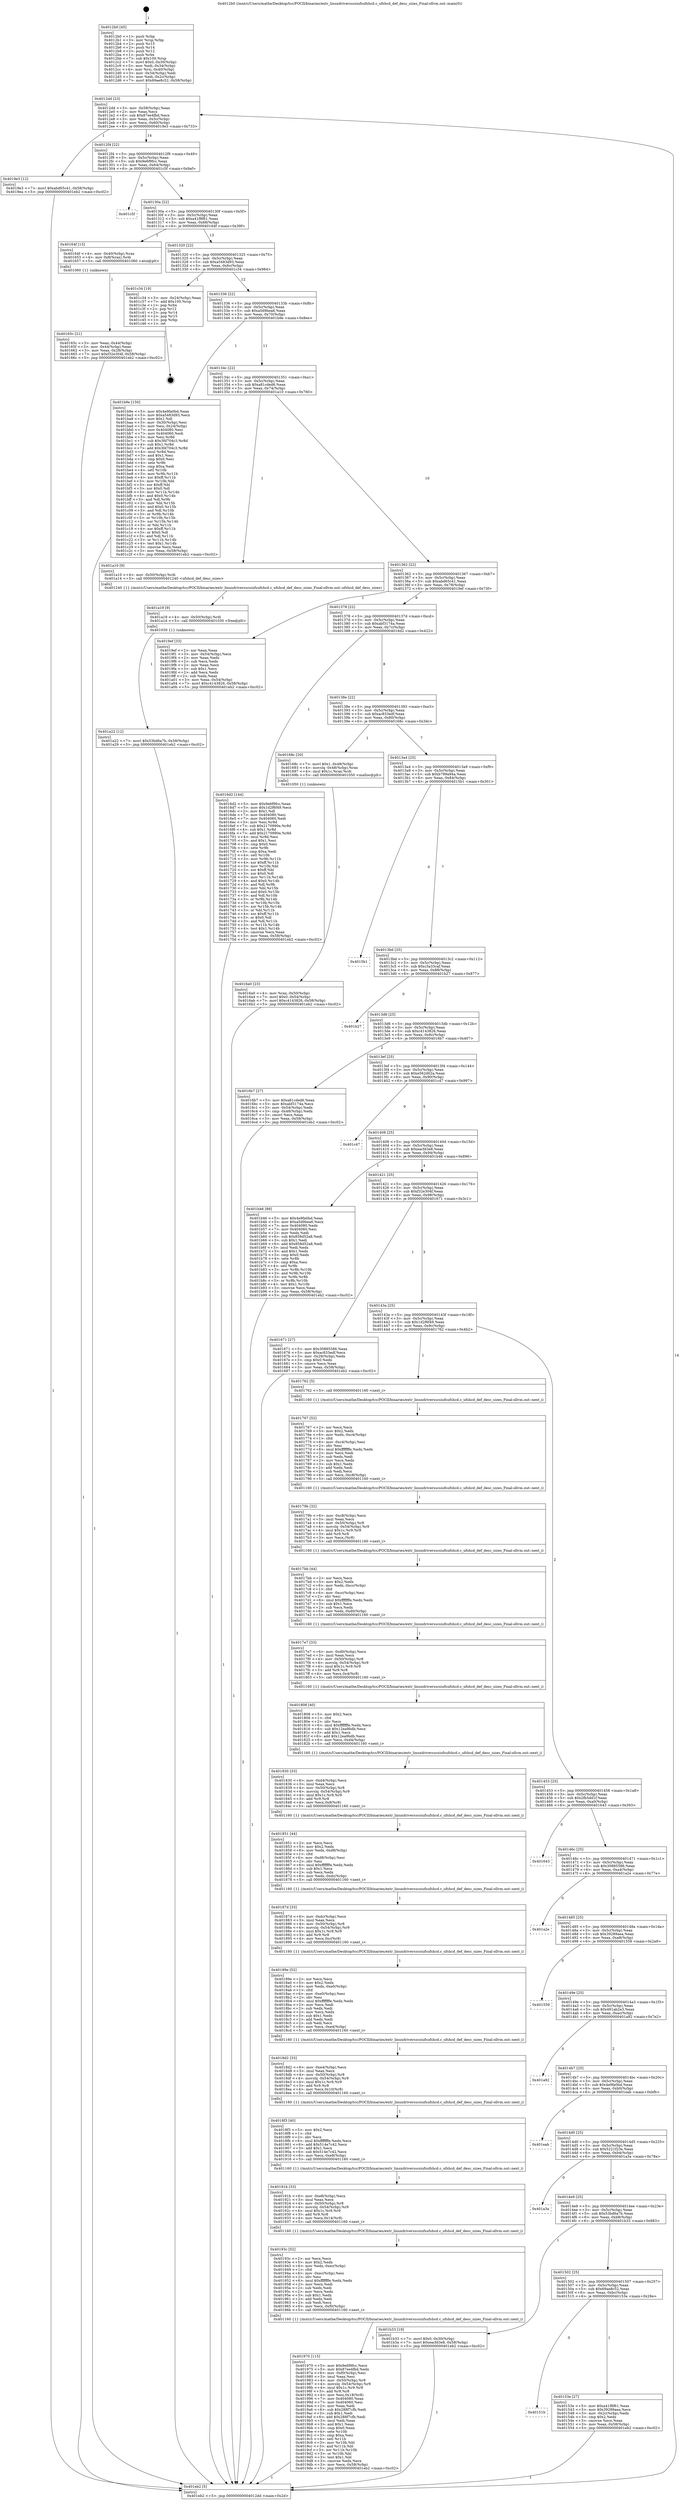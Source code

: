 digraph "0x4012b0" {
  label = "0x4012b0 (/mnt/c/Users/mathe/Desktop/tcc/POCII/binaries/extr_linuxdriversscsiufsufshcd.c_ufshcd_def_desc_sizes_Final-ollvm.out::main(0))"
  labelloc = "t"
  node[shape=record]

  Entry [label="",width=0.3,height=0.3,shape=circle,fillcolor=black,style=filled]
  "0x4012dd" [label="{
     0x4012dd [23]\l
     | [instrs]\l
     &nbsp;&nbsp;0x4012dd \<+3\>: mov -0x58(%rbp),%eax\l
     &nbsp;&nbsp;0x4012e0 \<+2\>: mov %eax,%ecx\l
     &nbsp;&nbsp;0x4012e2 \<+6\>: sub $0x87ee4fbd,%ecx\l
     &nbsp;&nbsp;0x4012e8 \<+3\>: mov %eax,-0x5c(%rbp)\l
     &nbsp;&nbsp;0x4012eb \<+3\>: mov %ecx,-0x60(%rbp)\l
     &nbsp;&nbsp;0x4012ee \<+6\>: je 00000000004019e3 \<main+0x733\>\l
  }"]
  "0x4019e3" [label="{
     0x4019e3 [12]\l
     | [instrs]\l
     &nbsp;&nbsp;0x4019e3 \<+7\>: movl $0xabd65c41,-0x58(%rbp)\l
     &nbsp;&nbsp;0x4019ea \<+5\>: jmp 0000000000401eb2 \<main+0xc02\>\l
  }"]
  "0x4012f4" [label="{
     0x4012f4 [22]\l
     | [instrs]\l
     &nbsp;&nbsp;0x4012f4 \<+5\>: jmp 00000000004012f9 \<main+0x49\>\l
     &nbsp;&nbsp;0x4012f9 \<+3\>: mov -0x5c(%rbp),%eax\l
     &nbsp;&nbsp;0x4012fc \<+5\>: sub $0x9e6f9fcc,%eax\l
     &nbsp;&nbsp;0x401301 \<+3\>: mov %eax,-0x64(%rbp)\l
     &nbsp;&nbsp;0x401304 \<+6\>: je 0000000000401c5f \<main+0x9af\>\l
  }"]
  Exit [label="",width=0.3,height=0.3,shape=circle,fillcolor=black,style=filled,peripheries=2]
  "0x401c5f" [label="{
     0x401c5f\l
  }", style=dashed]
  "0x40130a" [label="{
     0x40130a [22]\l
     | [instrs]\l
     &nbsp;&nbsp;0x40130a \<+5\>: jmp 000000000040130f \<main+0x5f\>\l
     &nbsp;&nbsp;0x40130f \<+3\>: mov -0x5c(%rbp),%eax\l
     &nbsp;&nbsp;0x401312 \<+5\>: sub $0xa41f8f61,%eax\l
     &nbsp;&nbsp;0x401317 \<+3\>: mov %eax,-0x68(%rbp)\l
     &nbsp;&nbsp;0x40131a \<+6\>: je 000000000040164f \<main+0x39f\>\l
  }"]
  "0x401a22" [label="{
     0x401a22 [12]\l
     | [instrs]\l
     &nbsp;&nbsp;0x401a22 \<+7\>: movl $0x53bd6a7b,-0x58(%rbp)\l
     &nbsp;&nbsp;0x401a29 \<+5\>: jmp 0000000000401eb2 \<main+0xc02\>\l
  }"]
  "0x40164f" [label="{
     0x40164f [13]\l
     | [instrs]\l
     &nbsp;&nbsp;0x40164f \<+4\>: mov -0x40(%rbp),%rax\l
     &nbsp;&nbsp;0x401653 \<+4\>: mov 0x8(%rax),%rdi\l
     &nbsp;&nbsp;0x401657 \<+5\>: call 0000000000401060 \<atoi@plt\>\l
     | [calls]\l
     &nbsp;&nbsp;0x401060 \{1\} (unknown)\l
  }"]
  "0x401320" [label="{
     0x401320 [22]\l
     | [instrs]\l
     &nbsp;&nbsp;0x401320 \<+5\>: jmp 0000000000401325 \<main+0x75\>\l
     &nbsp;&nbsp;0x401325 \<+3\>: mov -0x5c(%rbp),%eax\l
     &nbsp;&nbsp;0x401328 \<+5\>: sub $0xa5483d93,%eax\l
     &nbsp;&nbsp;0x40132d \<+3\>: mov %eax,-0x6c(%rbp)\l
     &nbsp;&nbsp;0x401330 \<+6\>: je 0000000000401c34 \<main+0x984\>\l
  }"]
  "0x401a19" [label="{
     0x401a19 [9]\l
     | [instrs]\l
     &nbsp;&nbsp;0x401a19 \<+4\>: mov -0x50(%rbp),%rdi\l
     &nbsp;&nbsp;0x401a1d \<+5\>: call 0000000000401030 \<free@plt\>\l
     | [calls]\l
     &nbsp;&nbsp;0x401030 \{1\} (unknown)\l
  }"]
  "0x401c34" [label="{
     0x401c34 [19]\l
     | [instrs]\l
     &nbsp;&nbsp;0x401c34 \<+3\>: mov -0x24(%rbp),%eax\l
     &nbsp;&nbsp;0x401c37 \<+7\>: add $0x100,%rsp\l
     &nbsp;&nbsp;0x401c3e \<+1\>: pop %rbx\l
     &nbsp;&nbsp;0x401c3f \<+2\>: pop %r12\l
     &nbsp;&nbsp;0x401c41 \<+2\>: pop %r14\l
     &nbsp;&nbsp;0x401c43 \<+2\>: pop %r15\l
     &nbsp;&nbsp;0x401c45 \<+1\>: pop %rbp\l
     &nbsp;&nbsp;0x401c46 \<+1\>: ret\l
  }"]
  "0x401336" [label="{
     0x401336 [22]\l
     | [instrs]\l
     &nbsp;&nbsp;0x401336 \<+5\>: jmp 000000000040133b \<main+0x8b\>\l
     &nbsp;&nbsp;0x40133b \<+3\>: mov -0x5c(%rbp),%eax\l
     &nbsp;&nbsp;0x40133e \<+5\>: sub $0xa5d9bea6,%eax\l
     &nbsp;&nbsp;0x401343 \<+3\>: mov %eax,-0x70(%rbp)\l
     &nbsp;&nbsp;0x401346 \<+6\>: je 0000000000401b9e \<main+0x8ee\>\l
  }"]
  "0x401970" [label="{
     0x401970 [115]\l
     | [instrs]\l
     &nbsp;&nbsp;0x401970 \<+5\>: mov $0x9e6f9fcc,%ecx\l
     &nbsp;&nbsp;0x401975 \<+5\>: mov $0x87ee4fbd,%edx\l
     &nbsp;&nbsp;0x40197a \<+6\>: mov -0xf0(%rbp),%esi\l
     &nbsp;&nbsp;0x401980 \<+3\>: imul %eax,%esi\l
     &nbsp;&nbsp;0x401983 \<+4\>: mov -0x50(%rbp),%r8\l
     &nbsp;&nbsp;0x401987 \<+4\>: movslq -0x54(%rbp),%r9\l
     &nbsp;&nbsp;0x40198b \<+4\>: imul $0x1c,%r9,%r9\l
     &nbsp;&nbsp;0x40198f \<+3\>: add %r9,%r8\l
     &nbsp;&nbsp;0x401992 \<+4\>: mov %esi,0x18(%r8)\l
     &nbsp;&nbsp;0x401996 \<+7\>: mov 0x404080,%eax\l
     &nbsp;&nbsp;0x40199d \<+7\>: mov 0x404060,%esi\l
     &nbsp;&nbsp;0x4019a4 \<+2\>: mov %eax,%edi\l
     &nbsp;&nbsp;0x4019a6 \<+6\>: sub $0x288f7cfb,%edi\l
     &nbsp;&nbsp;0x4019ac \<+3\>: sub $0x1,%edi\l
     &nbsp;&nbsp;0x4019af \<+6\>: add $0x288f7cfb,%edi\l
     &nbsp;&nbsp;0x4019b5 \<+3\>: imul %edi,%eax\l
     &nbsp;&nbsp;0x4019b8 \<+3\>: and $0x1,%eax\l
     &nbsp;&nbsp;0x4019bb \<+3\>: cmp $0x0,%eax\l
     &nbsp;&nbsp;0x4019be \<+4\>: sete %r10b\l
     &nbsp;&nbsp;0x4019c2 \<+3\>: cmp $0xa,%esi\l
     &nbsp;&nbsp;0x4019c5 \<+4\>: setl %r11b\l
     &nbsp;&nbsp;0x4019c9 \<+3\>: mov %r10b,%bl\l
     &nbsp;&nbsp;0x4019cc \<+3\>: and %r11b,%bl\l
     &nbsp;&nbsp;0x4019cf \<+3\>: xor %r11b,%r10b\l
     &nbsp;&nbsp;0x4019d2 \<+3\>: or %r10b,%bl\l
     &nbsp;&nbsp;0x4019d5 \<+3\>: test $0x1,%bl\l
     &nbsp;&nbsp;0x4019d8 \<+3\>: cmovne %edx,%ecx\l
     &nbsp;&nbsp;0x4019db \<+3\>: mov %ecx,-0x58(%rbp)\l
     &nbsp;&nbsp;0x4019de \<+5\>: jmp 0000000000401eb2 \<main+0xc02\>\l
  }"]
  "0x401b9e" [label="{
     0x401b9e [150]\l
     | [instrs]\l
     &nbsp;&nbsp;0x401b9e \<+5\>: mov $0x4e9fa0bd,%eax\l
     &nbsp;&nbsp;0x401ba3 \<+5\>: mov $0xa5483d93,%ecx\l
     &nbsp;&nbsp;0x401ba8 \<+2\>: mov $0x1,%dl\l
     &nbsp;&nbsp;0x401baa \<+3\>: mov -0x30(%rbp),%esi\l
     &nbsp;&nbsp;0x401bad \<+3\>: mov %esi,-0x24(%rbp)\l
     &nbsp;&nbsp;0x401bb0 \<+7\>: mov 0x404080,%esi\l
     &nbsp;&nbsp;0x401bb7 \<+7\>: mov 0x404060,%edi\l
     &nbsp;&nbsp;0x401bbe \<+3\>: mov %esi,%r8d\l
     &nbsp;&nbsp;0x401bc1 \<+7\>: sub $0x3fd704c3,%r8d\l
     &nbsp;&nbsp;0x401bc8 \<+4\>: sub $0x1,%r8d\l
     &nbsp;&nbsp;0x401bcc \<+7\>: add $0x3fd704c3,%r8d\l
     &nbsp;&nbsp;0x401bd3 \<+4\>: imul %r8d,%esi\l
     &nbsp;&nbsp;0x401bd7 \<+3\>: and $0x1,%esi\l
     &nbsp;&nbsp;0x401bda \<+3\>: cmp $0x0,%esi\l
     &nbsp;&nbsp;0x401bdd \<+4\>: sete %r9b\l
     &nbsp;&nbsp;0x401be1 \<+3\>: cmp $0xa,%edi\l
     &nbsp;&nbsp;0x401be4 \<+4\>: setl %r10b\l
     &nbsp;&nbsp;0x401be8 \<+3\>: mov %r9b,%r11b\l
     &nbsp;&nbsp;0x401beb \<+4\>: xor $0xff,%r11b\l
     &nbsp;&nbsp;0x401bef \<+3\>: mov %r10b,%bl\l
     &nbsp;&nbsp;0x401bf2 \<+3\>: xor $0xff,%bl\l
     &nbsp;&nbsp;0x401bf5 \<+3\>: xor $0x0,%dl\l
     &nbsp;&nbsp;0x401bf8 \<+3\>: mov %r11b,%r14b\l
     &nbsp;&nbsp;0x401bfb \<+4\>: and $0x0,%r14b\l
     &nbsp;&nbsp;0x401bff \<+3\>: and %dl,%r9b\l
     &nbsp;&nbsp;0x401c02 \<+3\>: mov %bl,%r15b\l
     &nbsp;&nbsp;0x401c05 \<+4\>: and $0x0,%r15b\l
     &nbsp;&nbsp;0x401c09 \<+3\>: and %dl,%r10b\l
     &nbsp;&nbsp;0x401c0c \<+3\>: or %r9b,%r14b\l
     &nbsp;&nbsp;0x401c0f \<+3\>: or %r10b,%r15b\l
     &nbsp;&nbsp;0x401c12 \<+3\>: xor %r15b,%r14b\l
     &nbsp;&nbsp;0x401c15 \<+3\>: or %bl,%r11b\l
     &nbsp;&nbsp;0x401c18 \<+4\>: xor $0xff,%r11b\l
     &nbsp;&nbsp;0x401c1c \<+3\>: or $0x0,%dl\l
     &nbsp;&nbsp;0x401c1f \<+3\>: and %dl,%r11b\l
     &nbsp;&nbsp;0x401c22 \<+3\>: or %r11b,%r14b\l
     &nbsp;&nbsp;0x401c25 \<+4\>: test $0x1,%r14b\l
     &nbsp;&nbsp;0x401c29 \<+3\>: cmovne %ecx,%eax\l
     &nbsp;&nbsp;0x401c2c \<+3\>: mov %eax,-0x58(%rbp)\l
     &nbsp;&nbsp;0x401c2f \<+5\>: jmp 0000000000401eb2 \<main+0xc02\>\l
  }"]
  "0x40134c" [label="{
     0x40134c [22]\l
     | [instrs]\l
     &nbsp;&nbsp;0x40134c \<+5\>: jmp 0000000000401351 \<main+0xa1\>\l
     &nbsp;&nbsp;0x401351 \<+3\>: mov -0x5c(%rbp),%eax\l
     &nbsp;&nbsp;0x401354 \<+5\>: sub $0xa81cded6,%eax\l
     &nbsp;&nbsp;0x401359 \<+3\>: mov %eax,-0x74(%rbp)\l
     &nbsp;&nbsp;0x40135c \<+6\>: je 0000000000401a10 \<main+0x760\>\l
  }"]
  "0x40193c" [label="{
     0x40193c [52]\l
     | [instrs]\l
     &nbsp;&nbsp;0x40193c \<+2\>: xor %ecx,%ecx\l
     &nbsp;&nbsp;0x40193e \<+5\>: mov $0x2,%edx\l
     &nbsp;&nbsp;0x401943 \<+6\>: mov %edx,-0xec(%rbp)\l
     &nbsp;&nbsp;0x401949 \<+1\>: cltd\l
     &nbsp;&nbsp;0x40194a \<+6\>: mov -0xec(%rbp),%esi\l
     &nbsp;&nbsp;0x401950 \<+2\>: idiv %esi\l
     &nbsp;&nbsp;0x401952 \<+6\>: imul $0xfffffffe,%edx,%edx\l
     &nbsp;&nbsp;0x401958 \<+2\>: mov %ecx,%edi\l
     &nbsp;&nbsp;0x40195a \<+2\>: sub %edx,%edi\l
     &nbsp;&nbsp;0x40195c \<+2\>: mov %ecx,%edx\l
     &nbsp;&nbsp;0x40195e \<+3\>: sub $0x1,%edx\l
     &nbsp;&nbsp;0x401961 \<+2\>: add %edx,%edi\l
     &nbsp;&nbsp;0x401963 \<+2\>: sub %edi,%ecx\l
     &nbsp;&nbsp;0x401965 \<+6\>: mov %ecx,-0xf0(%rbp)\l
     &nbsp;&nbsp;0x40196b \<+5\>: call 0000000000401160 \<next_i\>\l
     | [calls]\l
     &nbsp;&nbsp;0x401160 \{1\} (/mnt/c/Users/mathe/Desktop/tcc/POCII/binaries/extr_linuxdriversscsiufsufshcd.c_ufshcd_def_desc_sizes_Final-ollvm.out::next_i)\l
  }"]
  "0x401a10" [label="{
     0x401a10 [9]\l
     | [instrs]\l
     &nbsp;&nbsp;0x401a10 \<+4\>: mov -0x50(%rbp),%rdi\l
     &nbsp;&nbsp;0x401a14 \<+5\>: call 0000000000401240 \<ufshcd_def_desc_sizes\>\l
     | [calls]\l
     &nbsp;&nbsp;0x401240 \{1\} (/mnt/c/Users/mathe/Desktop/tcc/POCII/binaries/extr_linuxdriversscsiufsufshcd.c_ufshcd_def_desc_sizes_Final-ollvm.out::ufshcd_def_desc_sizes)\l
  }"]
  "0x401362" [label="{
     0x401362 [22]\l
     | [instrs]\l
     &nbsp;&nbsp;0x401362 \<+5\>: jmp 0000000000401367 \<main+0xb7\>\l
     &nbsp;&nbsp;0x401367 \<+3\>: mov -0x5c(%rbp),%eax\l
     &nbsp;&nbsp;0x40136a \<+5\>: sub $0xabd65c41,%eax\l
     &nbsp;&nbsp;0x40136f \<+3\>: mov %eax,-0x78(%rbp)\l
     &nbsp;&nbsp;0x401372 \<+6\>: je 00000000004019ef \<main+0x73f\>\l
  }"]
  "0x40191b" [label="{
     0x40191b [33]\l
     | [instrs]\l
     &nbsp;&nbsp;0x40191b \<+6\>: mov -0xe8(%rbp),%ecx\l
     &nbsp;&nbsp;0x401921 \<+3\>: imul %eax,%ecx\l
     &nbsp;&nbsp;0x401924 \<+4\>: mov -0x50(%rbp),%r8\l
     &nbsp;&nbsp;0x401928 \<+4\>: movslq -0x54(%rbp),%r9\l
     &nbsp;&nbsp;0x40192c \<+4\>: imul $0x1c,%r9,%r9\l
     &nbsp;&nbsp;0x401930 \<+3\>: add %r9,%r8\l
     &nbsp;&nbsp;0x401933 \<+4\>: mov %ecx,0x14(%r8)\l
     &nbsp;&nbsp;0x401937 \<+5\>: call 0000000000401160 \<next_i\>\l
     | [calls]\l
     &nbsp;&nbsp;0x401160 \{1\} (/mnt/c/Users/mathe/Desktop/tcc/POCII/binaries/extr_linuxdriversscsiufsufshcd.c_ufshcd_def_desc_sizes_Final-ollvm.out::next_i)\l
  }"]
  "0x4019ef" [label="{
     0x4019ef [33]\l
     | [instrs]\l
     &nbsp;&nbsp;0x4019ef \<+2\>: xor %eax,%eax\l
     &nbsp;&nbsp;0x4019f1 \<+3\>: mov -0x54(%rbp),%ecx\l
     &nbsp;&nbsp;0x4019f4 \<+2\>: mov %eax,%edx\l
     &nbsp;&nbsp;0x4019f6 \<+2\>: sub %ecx,%edx\l
     &nbsp;&nbsp;0x4019f8 \<+2\>: mov %eax,%ecx\l
     &nbsp;&nbsp;0x4019fa \<+3\>: sub $0x1,%ecx\l
     &nbsp;&nbsp;0x4019fd \<+2\>: add %ecx,%edx\l
     &nbsp;&nbsp;0x4019ff \<+2\>: sub %edx,%eax\l
     &nbsp;&nbsp;0x401a01 \<+3\>: mov %eax,-0x54(%rbp)\l
     &nbsp;&nbsp;0x401a04 \<+7\>: movl $0xc4143826,-0x58(%rbp)\l
     &nbsp;&nbsp;0x401a0b \<+5\>: jmp 0000000000401eb2 \<main+0xc02\>\l
  }"]
  "0x401378" [label="{
     0x401378 [22]\l
     | [instrs]\l
     &nbsp;&nbsp;0x401378 \<+5\>: jmp 000000000040137d \<main+0xcd\>\l
     &nbsp;&nbsp;0x40137d \<+3\>: mov -0x5c(%rbp),%eax\l
     &nbsp;&nbsp;0x401380 \<+5\>: sub $0xabf3174a,%eax\l
     &nbsp;&nbsp;0x401385 \<+3\>: mov %eax,-0x7c(%rbp)\l
     &nbsp;&nbsp;0x401388 \<+6\>: je 00000000004016d2 \<main+0x422\>\l
  }"]
  "0x4018f3" [label="{
     0x4018f3 [40]\l
     | [instrs]\l
     &nbsp;&nbsp;0x4018f3 \<+5\>: mov $0x2,%ecx\l
     &nbsp;&nbsp;0x4018f8 \<+1\>: cltd\l
     &nbsp;&nbsp;0x4018f9 \<+2\>: idiv %ecx\l
     &nbsp;&nbsp;0x4018fb \<+6\>: imul $0xfffffffe,%edx,%ecx\l
     &nbsp;&nbsp;0x401901 \<+6\>: add $0x514e7c42,%ecx\l
     &nbsp;&nbsp;0x401907 \<+3\>: add $0x1,%ecx\l
     &nbsp;&nbsp;0x40190a \<+6\>: sub $0x514e7c42,%ecx\l
     &nbsp;&nbsp;0x401910 \<+6\>: mov %ecx,-0xe8(%rbp)\l
     &nbsp;&nbsp;0x401916 \<+5\>: call 0000000000401160 \<next_i\>\l
     | [calls]\l
     &nbsp;&nbsp;0x401160 \{1\} (/mnt/c/Users/mathe/Desktop/tcc/POCII/binaries/extr_linuxdriversscsiufsufshcd.c_ufshcd_def_desc_sizes_Final-ollvm.out::next_i)\l
  }"]
  "0x4016d2" [label="{
     0x4016d2 [144]\l
     | [instrs]\l
     &nbsp;&nbsp;0x4016d2 \<+5\>: mov $0x9e6f9fcc,%eax\l
     &nbsp;&nbsp;0x4016d7 \<+5\>: mov $0x1d2f6f49,%ecx\l
     &nbsp;&nbsp;0x4016dc \<+2\>: mov $0x1,%dl\l
     &nbsp;&nbsp;0x4016de \<+7\>: mov 0x404080,%esi\l
     &nbsp;&nbsp;0x4016e5 \<+7\>: mov 0x404060,%edi\l
     &nbsp;&nbsp;0x4016ec \<+3\>: mov %esi,%r8d\l
     &nbsp;&nbsp;0x4016ef \<+7\>: sub $0x2170990e,%r8d\l
     &nbsp;&nbsp;0x4016f6 \<+4\>: sub $0x1,%r8d\l
     &nbsp;&nbsp;0x4016fa \<+7\>: add $0x2170990e,%r8d\l
     &nbsp;&nbsp;0x401701 \<+4\>: imul %r8d,%esi\l
     &nbsp;&nbsp;0x401705 \<+3\>: and $0x1,%esi\l
     &nbsp;&nbsp;0x401708 \<+3\>: cmp $0x0,%esi\l
     &nbsp;&nbsp;0x40170b \<+4\>: sete %r9b\l
     &nbsp;&nbsp;0x40170f \<+3\>: cmp $0xa,%edi\l
     &nbsp;&nbsp;0x401712 \<+4\>: setl %r10b\l
     &nbsp;&nbsp;0x401716 \<+3\>: mov %r9b,%r11b\l
     &nbsp;&nbsp;0x401719 \<+4\>: xor $0xff,%r11b\l
     &nbsp;&nbsp;0x40171d \<+3\>: mov %r10b,%bl\l
     &nbsp;&nbsp;0x401720 \<+3\>: xor $0xff,%bl\l
     &nbsp;&nbsp;0x401723 \<+3\>: xor $0x0,%dl\l
     &nbsp;&nbsp;0x401726 \<+3\>: mov %r11b,%r14b\l
     &nbsp;&nbsp;0x401729 \<+4\>: and $0x0,%r14b\l
     &nbsp;&nbsp;0x40172d \<+3\>: and %dl,%r9b\l
     &nbsp;&nbsp;0x401730 \<+3\>: mov %bl,%r15b\l
     &nbsp;&nbsp;0x401733 \<+4\>: and $0x0,%r15b\l
     &nbsp;&nbsp;0x401737 \<+3\>: and %dl,%r10b\l
     &nbsp;&nbsp;0x40173a \<+3\>: or %r9b,%r14b\l
     &nbsp;&nbsp;0x40173d \<+3\>: or %r10b,%r15b\l
     &nbsp;&nbsp;0x401740 \<+3\>: xor %r15b,%r14b\l
     &nbsp;&nbsp;0x401743 \<+3\>: or %bl,%r11b\l
     &nbsp;&nbsp;0x401746 \<+4\>: xor $0xff,%r11b\l
     &nbsp;&nbsp;0x40174a \<+3\>: or $0x0,%dl\l
     &nbsp;&nbsp;0x40174d \<+3\>: and %dl,%r11b\l
     &nbsp;&nbsp;0x401750 \<+3\>: or %r11b,%r14b\l
     &nbsp;&nbsp;0x401753 \<+4\>: test $0x1,%r14b\l
     &nbsp;&nbsp;0x401757 \<+3\>: cmovne %ecx,%eax\l
     &nbsp;&nbsp;0x40175a \<+3\>: mov %eax,-0x58(%rbp)\l
     &nbsp;&nbsp;0x40175d \<+5\>: jmp 0000000000401eb2 \<main+0xc02\>\l
  }"]
  "0x40138e" [label="{
     0x40138e [22]\l
     | [instrs]\l
     &nbsp;&nbsp;0x40138e \<+5\>: jmp 0000000000401393 \<main+0xe3\>\l
     &nbsp;&nbsp;0x401393 \<+3\>: mov -0x5c(%rbp),%eax\l
     &nbsp;&nbsp;0x401396 \<+5\>: sub $0xac833edf,%eax\l
     &nbsp;&nbsp;0x40139b \<+3\>: mov %eax,-0x80(%rbp)\l
     &nbsp;&nbsp;0x40139e \<+6\>: je 000000000040168c \<main+0x3dc\>\l
  }"]
  "0x4018d2" [label="{
     0x4018d2 [33]\l
     | [instrs]\l
     &nbsp;&nbsp;0x4018d2 \<+6\>: mov -0xe4(%rbp),%ecx\l
     &nbsp;&nbsp;0x4018d8 \<+3\>: imul %eax,%ecx\l
     &nbsp;&nbsp;0x4018db \<+4\>: mov -0x50(%rbp),%r8\l
     &nbsp;&nbsp;0x4018df \<+4\>: movslq -0x54(%rbp),%r9\l
     &nbsp;&nbsp;0x4018e3 \<+4\>: imul $0x1c,%r9,%r9\l
     &nbsp;&nbsp;0x4018e7 \<+3\>: add %r9,%r8\l
     &nbsp;&nbsp;0x4018ea \<+4\>: mov %ecx,0x10(%r8)\l
     &nbsp;&nbsp;0x4018ee \<+5\>: call 0000000000401160 \<next_i\>\l
     | [calls]\l
     &nbsp;&nbsp;0x401160 \{1\} (/mnt/c/Users/mathe/Desktop/tcc/POCII/binaries/extr_linuxdriversscsiufsufshcd.c_ufshcd_def_desc_sizes_Final-ollvm.out::next_i)\l
  }"]
  "0x40168c" [label="{
     0x40168c [20]\l
     | [instrs]\l
     &nbsp;&nbsp;0x40168c \<+7\>: movl $0x1,-0x48(%rbp)\l
     &nbsp;&nbsp;0x401693 \<+4\>: movslq -0x48(%rbp),%rax\l
     &nbsp;&nbsp;0x401697 \<+4\>: imul $0x1c,%rax,%rdi\l
     &nbsp;&nbsp;0x40169b \<+5\>: call 0000000000401050 \<malloc@plt\>\l
     | [calls]\l
     &nbsp;&nbsp;0x401050 \{1\} (unknown)\l
  }"]
  "0x4013a4" [label="{
     0x4013a4 [25]\l
     | [instrs]\l
     &nbsp;&nbsp;0x4013a4 \<+5\>: jmp 00000000004013a9 \<main+0xf9\>\l
     &nbsp;&nbsp;0x4013a9 \<+3\>: mov -0x5c(%rbp),%eax\l
     &nbsp;&nbsp;0x4013ac \<+5\>: sub $0xb799a94a,%eax\l
     &nbsp;&nbsp;0x4013b1 \<+6\>: mov %eax,-0x84(%rbp)\l
     &nbsp;&nbsp;0x4013b7 \<+6\>: je 00000000004015b1 \<main+0x301\>\l
  }"]
  "0x40189e" [label="{
     0x40189e [52]\l
     | [instrs]\l
     &nbsp;&nbsp;0x40189e \<+2\>: xor %ecx,%ecx\l
     &nbsp;&nbsp;0x4018a0 \<+5\>: mov $0x2,%edx\l
     &nbsp;&nbsp;0x4018a5 \<+6\>: mov %edx,-0xe0(%rbp)\l
     &nbsp;&nbsp;0x4018ab \<+1\>: cltd\l
     &nbsp;&nbsp;0x4018ac \<+6\>: mov -0xe0(%rbp),%esi\l
     &nbsp;&nbsp;0x4018b2 \<+2\>: idiv %esi\l
     &nbsp;&nbsp;0x4018b4 \<+6\>: imul $0xfffffffe,%edx,%edx\l
     &nbsp;&nbsp;0x4018ba \<+2\>: mov %ecx,%edi\l
     &nbsp;&nbsp;0x4018bc \<+2\>: sub %edx,%edi\l
     &nbsp;&nbsp;0x4018be \<+2\>: mov %ecx,%edx\l
     &nbsp;&nbsp;0x4018c0 \<+3\>: sub $0x1,%edx\l
     &nbsp;&nbsp;0x4018c3 \<+2\>: add %edx,%edi\l
     &nbsp;&nbsp;0x4018c5 \<+2\>: sub %edi,%ecx\l
     &nbsp;&nbsp;0x4018c7 \<+6\>: mov %ecx,-0xe4(%rbp)\l
     &nbsp;&nbsp;0x4018cd \<+5\>: call 0000000000401160 \<next_i\>\l
     | [calls]\l
     &nbsp;&nbsp;0x401160 \{1\} (/mnt/c/Users/mathe/Desktop/tcc/POCII/binaries/extr_linuxdriversscsiufsufshcd.c_ufshcd_def_desc_sizes_Final-ollvm.out::next_i)\l
  }"]
  "0x4015b1" [label="{
     0x4015b1\l
  }", style=dashed]
  "0x4013bd" [label="{
     0x4013bd [25]\l
     | [instrs]\l
     &nbsp;&nbsp;0x4013bd \<+5\>: jmp 00000000004013c2 \<main+0x112\>\l
     &nbsp;&nbsp;0x4013c2 \<+3\>: mov -0x5c(%rbp),%eax\l
     &nbsp;&nbsp;0x4013c5 \<+5\>: sub $0xc3a33caf,%eax\l
     &nbsp;&nbsp;0x4013ca \<+6\>: mov %eax,-0x88(%rbp)\l
     &nbsp;&nbsp;0x4013d0 \<+6\>: je 0000000000401b27 \<main+0x877\>\l
  }"]
  "0x40187d" [label="{
     0x40187d [33]\l
     | [instrs]\l
     &nbsp;&nbsp;0x40187d \<+6\>: mov -0xdc(%rbp),%ecx\l
     &nbsp;&nbsp;0x401883 \<+3\>: imul %eax,%ecx\l
     &nbsp;&nbsp;0x401886 \<+4\>: mov -0x50(%rbp),%r8\l
     &nbsp;&nbsp;0x40188a \<+4\>: movslq -0x54(%rbp),%r9\l
     &nbsp;&nbsp;0x40188e \<+4\>: imul $0x1c,%r9,%r9\l
     &nbsp;&nbsp;0x401892 \<+3\>: add %r9,%r8\l
     &nbsp;&nbsp;0x401895 \<+4\>: mov %ecx,0xc(%r8)\l
     &nbsp;&nbsp;0x401899 \<+5\>: call 0000000000401160 \<next_i\>\l
     | [calls]\l
     &nbsp;&nbsp;0x401160 \{1\} (/mnt/c/Users/mathe/Desktop/tcc/POCII/binaries/extr_linuxdriversscsiufsufshcd.c_ufshcd_def_desc_sizes_Final-ollvm.out::next_i)\l
  }"]
  "0x401b27" [label="{
     0x401b27\l
  }", style=dashed]
  "0x4013d6" [label="{
     0x4013d6 [25]\l
     | [instrs]\l
     &nbsp;&nbsp;0x4013d6 \<+5\>: jmp 00000000004013db \<main+0x12b\>\l
     &nbsp;&nbsp;0x4013db \<+3\>: mov -0x5c(%rbp),%eax\l
     &nbsp;&nbsp;0x4013de \<+5\>: sub $0xc4143826,%eax\l
     &nbsp;&nbsp;0x4013e3 \<+6\>: mov %eax,-0x8c(%rbp)\l
     &nbsp;&nbsp;0x4013e9 \<+6\>: je 00000000004016b7 \<main+0x407\>\l
  }"]
  "0x401851" [label="{
     0x401851 [44]\l
     | [instrs]\l
     &nbsp;&nbsp;0x401851 \<+2\>: xor %ecx,%ecx\l
     &nbsp;&nbsp;0x401853 \<+5\>: mov $0x2,%edx\l
     &nbsp;&nbsp;0x401858 \<+6\>: mov %edx,-0xd8(%rbp)\l
     &nbsp;&nbsp;0x40185e \<+1\>: cltd\l
     &nbsp;&nbsp;0x40185f \<+6\>: mov -0xd8(%rbp),%esi\l
     &nbsp;&nbsp;0x401865 \<+2\>: idiv %esi\l
     &nbsp;&nbsp;0x401867 \<+6\>: imul $0xfffffffe,%edx,%edx\l
     &nbsp;&nbsp;0x40186d \<+3\>: sub $0x1,%ecx\l
     &nbsp;&nbsp;0x401870 \<+2\>: sub %ecx,%edx\l
     &nbsp;&nbsp;0x401872 \<+6\>: mov %edx,-0xdc(%rbp)\l
     &nbsp;&nbsp;0x401878 \<+5\>: call 0000000000401160 \<next_i\>\l
     | [calls]\l
     &nbsp;&nbsp;0x401160 \{1\} (/mnt/c/Users/mathe/Desktop/tcc/POCII/binaries/extr_linuxdriversscsiufsufshcd.c_ufshcd_def_desc_sizes_Final-ollvm.out::next_i)\l
  }"]
  "0x4016b7" [label="{
     0x4016b7 [27]\l
     | [instrs]\l
     &nbsp;&nbsp;0x4016b7 \<+5\>: mov $0xa81cded6,%eax\l
     &nbsp;&nbsp;0x4016bc \<+5\>: mov $0xabf3174a,%ecx\l
     &nbsp;&nbsp;0x4016c1 \<+3\>: mov -0x54(%rbp),%edx\l
     &nbsp;&nbsp;0x4016c4 \<+3\>: cmp -0x48(%rbp),%edx\l
     &nbsp;&nbsp;0x4016c7 \<+3\>: cmovl %ecx,%eax\l
     &nbsp;&nbsp;0x4016ca \<+3\>: mov %eax,-0x58(%rbp)\l
     &nbsp;&nbsp;0x4016cd \<+5\>: jmp 0000000000401eb2 \<main+0xc02\>\l
  }"]
  "0x4013ef" [label="{
     0x4013ef [25]\l
     | [instrs]\l
     &nbsp;&nbsp;0x4013ef \<+5\>: jmp 00000000004013f4 \<main+0x144\>\l
     &nbsp;&nbsp;0x4013f4 \<+3\>: mov -0x5c(%rbp),%eax\l
     &nbsp;&nbsp;0x4013f7 \<+5\>: sub $0xe562d02a,%eax\l
     &nbsp;&nbsp;0x4013fc \<+6\>: mov %eax,-0x90(%rbp)\l
     &nbsp;&nbsp;0x401402 \<+6\>: je 0000000000401c47 \<main+0x997\>\l
  }"]
  "0x401830" [label="{
     0x401830 [33]\l
     | [instrs]\l
     &nbsp;&nbsp;0x401830 \<+6\>: mov -0xd4(%rbp),%ecx\l
     &nbsp;&nbsp;0x401836 \<+3\>: imul %eax,%ecx\l
     &nbsp;&nbsp;0x401839 \<+4\>: mov -0x50(%rbp),%r8\l
     &nbsp;&nbsp;0x40183d \<+4\>: movslq -0x54(%rbp),%r9\l
     &nbsp;&nbsp;0x401841 \<+4\>: imul $0x1c,%r9,%r9\l
     &nbsp;&nbsp;0x401845 \<+3\>: add %r9,%r8\l
     &nbsp;&nbsp;0x401848 \<+4\>: mov %ecx,0x8(%r8)\l
     &nbsp;&nbsp;0x40184c \<+5\>: call 0000000000401160 \<next_i\>\l
     | [calls]\l
     &nbsp;&nbsp;0x401160 \{1\} (/mnt/c/Users/mathe/Desktop/tcc/POCII/binaries/extr_linuxdriversscsiufsufshcd.c_ufshcd_def_desc_sizes_Final-ollvm.out::next_i)\l
  }"]
  "0x401c47" [label="{
     0x401c47\l
  }", style=dashed]
  "0x401408" [label="{
     0x401408 [25]\l
     | [instrs]\l
     &nbsp;&nbsp;0x401408 \<+5\>: jmp 000000000040140d \<main+0x15d\>\l
     &nbsp;&nbsp;0x40140d \<+3\>: mov -0x5c(%rbp),%eax\l
     &nbsp;&nbsp;0x401410 \<+5\>: sub $0xeacfd3e8,%eax\l
     &nbsp;&nbsp;0x401415 \<+6\>: mov %eax,-0x94(%rbp)\l
     &nbsp;&nbsp;0x40141b \<+6\>: je 0000000000401b46 \<main+0x896\>\l
  }"]
  "0x401808" [label="{
     0x401808 [40]\l
     | [instrs]\l
     &nbsp;&nbsp;0x401808 \<+5\>: mov $0x2,%ecx\l
     &nbsp;&nbsp;0x40180d \<+1\>: cltd\l
     &nbsp;&nbsp;0x40180e \<+2\>: idiv %ecx\l
     &nbsp;&nbsp;0x401810 \<+6\>: imul $0xfffffffe,%edx,%ecx\l
     &nbsp;&nbsp;0x401816 \<+6\>: sub $0x12ea9bdb,%ecx\l
     &nbsp;&nbsp;0x40181c \<+3\>: add $0x1,%ecx\l
     &nbsp;&nbsp;0x40181f \<+6\>: add $0x12ea9bdb,%ecx\l
     &nbsp;&nbsp;0x401825 \<+6\>: mov %ecx,-0xd4(%rbp)\l
     &nbsp;&nbsp;0x40182b \<+5\>: call 0000000000401160 \<next_i\>\l
     | [calls]\l
     &nbsp;&nbsp;0x401160 \{1\} (/mnt/c/Users/mathe/Desktop/tcc/POCII/binaries/extr_linuxdriversscsiufsufshcd.c_ufshcd_def_desc_sizes_Final-ollvm.out::next_i)\l
  }"]
  "0x401b46" [label="{
     0x401b46 [88]\l
     | [instrs]\l
     &nbsp;&nbsp;0x401b46 \<+5\>: mov $0x4e9fa0bd,%eax\l
     &nbsp;&nbsp;0x401b4b \<+5\>: mov $0xa5d9bea6,%ecx\l
     &nbsp;&nbsp;0x401b50 \<+7\>: mov 0x404080,%edx\l
     &nbsp;&nbsp;0x401b57 \<+7\>: mov 0x404060,%esi\l
     &nbsp;&nbsp;0x401b5e \<+2\>: mov %edx,%edi\l
     &nbsp;&nbsp;0x401b60 \<+6\>: sub $0x858d52a8,%edi\l
     &nbsp;&nbsp;0x401b66 \<+3\>: sub $0x1,%edi\l
     &nbsp;&nbsp;0x401b69 \<+6\>: add $0x858d52a8,%edi\l
     &nbsp;&nbsp;0x401b6f \<+3\>: imul %edi,%edx\l
     &nbsp;&nbsp;0x401b72 \<+3\>: and $0x1,%edx\l
     &nbsp;&nbsp;0x401b75 \<+3\>: cmp $0x0,%edx\l
     &nbsp;&nbsp;0x401b78 \<+4\>: sete %r8b\l
     &nbsp;&nbsp;0x401b7c \<+3\>: cmp $0xa,%esi\l
     &nbsp;&nbsp;0x401b7f \<+4\>: setl %r9b\l
     &nbsp;&nbsp;0x401b83 \<+3\>: mov %r8b,%r10b\l
     &nbsp;&nbsp;0x401b86 \<+3\>: and %r9b,%r10b\l
     &nbsp;&nbsp;0x401b89 \<+3\>: xor %r9b,%r8b\l
     &nbsp;&nbsp;0x401b8c \<+3\>: or %r8b,%r10b\l
     &nbsp;&nbsp;0x401b8f \<+4\>: test $0x1,%r10b\l
     &nbsp;&nbsp;0x401b93 \<+3\>: cmovne %ecx,%eax\l
     &nbsp;&nbsp;0x401b96 \<+3\>: mov %eax,-0x58(%rbp)\l
     &nbsp;&nbsp;0x401b99 \<+5\>: jmp 0000000000401eb2 \<main+0xc02\>\l
  }"]
  "0x401421" [label="{
     0x401421 [25]\l
     | [instrs]\l
     &nbsp;&nbsp;0x401421 \<+5\>: jmp 0000000000401426 \<main+0x176\>\l
     &nbsp;&nbsp;0x401426 \<+3\>: mov -0x5c(%rbp),%eax\l
     &nbsp;&nbsp;0x401429 \<+5\>: sub $0xf32e304f,%eax\l
     &nbsp;&nbsp;0x40142e \<+6\>: mov %eax,-0x98(%rbp)\l
     &nbsp;&nbsp;0x401434 \<+6\>: je 0000000000401671 \<main+0x3c1\>\l
  }"]
  "0x4017e7" [label="{
     0x4017e7 [33]\l
     | [instrs]\l
     &nbsp;&nbsp;0x4017e7 \<+6\>: mov -0xd0(%rbp),%ecx\l
     &nbsp;&nbsp;0x4017ed \<+3\>: imul %eax,%ecx\l
     &nbsp;&nbsp;0x4017f0 \<+4\>: mov -0x50(%rbp),%r8\l
     &nbsp;&nbsp;0x4017f4 \<+4\>: movslq -0x54(%rbp),%r9\l
     &nbsp;&nbsp;0x4017f8 \<+4\>: imul $0x1c,%r9,%r9\l
     &nbsp;&nbsp;0x4017fc \<+3\>: add %r9,%r8\l
     &nbsp;&nbsp;0x4017ff \<+4\>: mov %ecx,0x4(%r8)\l
     &nbsp;&nbsp;0x401803 \<+5\>: call 0000000000401160 \<next_i\>\l
     | [calls]\l
     &nbsp;&nbsp;0x401160 \{1\} (/mnt/c/Users/mathe/Desktop/tcc/POCII/binaries/extr_linuxdriversscsiufsufshcd.c_ufshcd_def_desc_sizes_Final-ollvm.out::next_i)\l
  }"]
  "0x401671" [label="{
     0x401671 [27]\l
     | [instrs]\l
     &nbsp;&nbsp;0x401671 \<+5\>: mov $0x30885586,%eax\l
     &nbsp;&nbsp;0x401676 \<+5\>: mov $0xac833edf,%ecx\l
     &nbsp;&nbsp;0x40167b \<+3\>: mov -0x28(%rbp),%edx\l
     &nbsp;&nbsp;0x40167e \<+3\>: cmp $0x0,%edx\l
     &nbsp;&nbsp;0x401681 \<+3\>: cmove %ecx,%eax\l
     &nbsp;&nbsp;0x401684 \<+3\>: mov %eax,-0x58(%rbp)\l
     &nbsp;&nbsp;0x401687 \<+5\>: jmp 0000000000401eb2 \<main+0xc02\>\l
  }"]
  "0x40143a" [label="{
     0x40143a [25]\l
     | [instrs]\l
     &nbsp;&nbsp;0x40143a \<+5\>: jmp 000000000040143f \<main+0x18f\>\l
     &nbsp;&nbsp;0x40143f \<+3\>: mov -0x5c(%rbp),%eax\l
     &nbsp;&nbsp;0x401442 \<+5\>: sub $0x1d2f6f49,%eax\l
     &nbsp;&nbsp;0x401447 \<+6\>: mov %eax,-0x9c(%rbp)\l
     &nbsp;&nbsp;0x40144d \<+6\>: je 0000000000401762 \<main+0x4b2\>\l
  }"]
  "0x4017bb" [label="{
     0x4017bb [44]\l
     | [instrs]\l
     &nbsp;&nbsp;0x4017bb \<+2\>: xor %ecx,%ecx\l
     &nbsp;&nbsp;0x4017bd \<+5\>: mov $0x2,%edx\l
     &nbsp;&nbsp;0x4017c2 \<+6\>: mov %edx,-0xcc(%rbp)\l
     &nbsp;&nbsp;0x4017c8 \<+1\>: cltd\l
     &nbsp;&nbsp;0x4017c9 \<+6\>: mov -0xcc(%rbp),%esi\l
     &nbsp;&nbsp;0x4017cf \<+2\>: idiv %esi\l
     &nbsp;&nbsp;0x4017d1 \<+6\>: imul $0xfffffffe,%edx,%edx\l
     &nbsp;&nbsp;0x4017d7 \<+3\>: sub $0x1,%ecx\l
     &nbsp;&nbsp;0x4017da \<+2\>: sub %ecx,%edx\l
     &nbsp;&nbsp;0x4017dc \<+6\>: mov %edx,-0xd0(%rbp)\l
     &nbsp;&nbsp;0x4017e2 \<+5\>: call 0000000000401160 \<next_i\>\l
     | [calls]\l
     &nbsp;&nbsp;0x401160 \{1\} (/mnt/c/Users/mathe/Desktop/tcc/POCII/binaries/extr_linuxdriversscsiufsufshcd.c_ufshcd_def_desc_sizes_Final-ollvm.out::next_i)\l
  }"]
  "0x401762" [label="{
     0x401762 [5]\l
     | [instrs]\l
     &nbsp;&nbsp;0x401762 \<+5\>: call 0000000000401160 \<next_i\>\l
     | [calls]\l
     &nbsp;&nbsp;0x401160 \{1\} (/mnt/c/Users/mathe/Desktop/tcc/POCII/binaries/extr_linuxdriversscsiufsufshcd.c_ufshcd_def_desc_sizes_Final-ollvm.out::next_i)\l
  }"]
  "0x401453" [label="{
     0x401453 [25]\l
     | [instrs]\l
     &nbsp;&nbsp;0x401453 \<+5\>: jmp 0000000000401458 \<main+0x1a8\>\l
     &nbsp;&nbsp;0x401458 \<+3\>: mov -0x5c(%rbp),%eax\l
     &nbsp;&nbsp;0x40145b \<+5\>: sub $0x2fb5dd1f,%eax\l
     &nbsp;&nbsp;0x401460 \<+6\>: mov %eax,-0xa0(%rbp)\l
     &nbsp;&nbsp;0x401466 \<+6\>: je 0000000000401643 \<main+0x393\>\l
  }"]
  "0x40179b" [label="{
     0x40179b [32]\l
     | [instrs]\l
     &nbsp;&nbsp;0x40179b \<+6\>: mov -0xc8(%rbp),%ecx\l
     &nbsp;&nbsp;0x4017a1 \<+3\>: imul %eax,%ecx\l
     &nbsp;&nbsp;0x4017a4 \<+4\>: mov -0x50(%rbp),%r8\l
     &nbsp;&nbsp;0x4017a8 \<+4\>: movslq -0x54(%rbp),%r9\l
     &nbsp;&nbsp;0x4017ac \<+4\>: imul $0x1c,%r9,%r9\l
     &nbsp;&nbsp;0x4017b0 \<+3\>: add %r9,%r8\l
     &nbsp;&nbsp;0x4017b3 \<+3\>: mov %ecx,(%r8)\l
     &nbsp;&nbsp;0x4017b6 \<+5\>: call 0000000000401160 \<next_i\>\l
     | [calls]\l
     &nbsp;&nbsp;0x401160 \{1\} (/mnt/c/Users/mathe/Desktop/tcc/POCII/binaries/extr_linuxdriversscsiufsufshcd.c_ufshcd_def_desc_sizes_Final-ollvm.out::next_i)\l
  }"]
  "0x401643" [label="{
     0x401643\l
  }", style=dashed]
  "0x40146c" [label="{
     0x40146c [25]\l
     | [instrs]\l
     &nbsp;&nbsp;0x40146c \<+5\>: jmp 0000000000401471 \<main+0x1c1\>\l
     &nbsp;&nbsp;0x401471 \<+3\>: mov -0x5c(%rbp),%eax\l
     &nbsp;&nbsp;0x401474 \<+5\>: sub $0x30885586,%eax\l
     &nbsp;&nbsp;0x401479 \<+6\>: mov %eax,-0xa4(%rbp)\l
     &nbsp;&nbsp;0x40147f \<+6\>: je 0000000000401a2e \<main+0x77e\>\l
  }"]
  "0x401767" [label="{
     0x401767 [52]\l
     | [instrs]\l
     &nbsp;&nbsp;0x401767 \<+2\>: xor %ecx,%ecx\l
     &nbsp;&nbsp;0x401769 \<+5\>: mov $0x2,%edx\l
     &nbsp;&nbsp;0x40176e \<+6\>: mov %edx,-0xc4(%rbp)\l
     &nbsp;&nbsp;0x401774 \<+1\>: cltd\l
     &nbsp;&nbsp;0x401775 \<+6\>: mov -0xc4(%rbp),%esi\l
     &nbsp;&nbsp;0x40177b \<+2\>: idiv %esi\l
     &nbsp;&nbsp;0x40177d \<+6\>: imul $0xfffffffe,%edx,%edx\l
     &nbsp;&nbsp;0x401783 \<+2\>: mov %ecx,%edi\l
     &nbsp;&nbsp;0x401785 \<+2\>: sub %edx,%edi\l
     &nbsp;&nbsp;0x401787 \<+2\>: mov %ecx,%edx\l
     &nbsp;&nbsp;0x401789 \<+3\>: sub $0x1,%edx\l
     &nbsp;&nbsp;0x40178c \<+2\>: add %edx,%edi\l
     &nbsp;&nbsp;0x40178e \<+2\>: sub %edi,%ecx\l
     &nbsp;&nbsp;0x401790 \<+6\>: mov %ecx,-0xc8(%rbp)\l
     &nbsp;&nbsp;0x401796 \<+5\>: call 0000000000401160 \<next_i\>\l
     | [calls]\l
     &nbsp;&nbsp;0x401160 \{1\} (/mnt/c/Users/mathe/Desktop/tcc/POCII/binaries/extr_linuxdriversscsiufsufshcd.c_ufshcd_def_desc_sizes_Final-ollvm.out::next_i)\l
  }"]
  "0x401a2e" [label="{
     0x401a2e\l
  }", style=dashed]
  "0x401485" [label="{
     0x401485 [25]\l
     | [instrs]\l
     &nbsp;&nbsp;0x401485 \<+5\>: jmp 000000000040148a \<main+0x1da\>\l
     &nbsp;&nbsp;0x40148a \<+3\>: mov -0x5c(%rbp),%eax\l
     &nbsp;&nbsp;0x40148d \<+5\>: sub $0x39289aea,%eax\l
     &nbsp;&nbsp;0x401492 \<+6\>: mov %eax,-0xa8(%rbp)\l
     &nbsp;&nbsp;0x401498 \<+6\>: je 0000000000401559 \<main+0x2a9\>\l
  }"]
  "0x4016a0" [label="{
     0x4016a0 [23]\l
     | [instrs]\l
     &nbsp;&nbsp;0x4016a0 \<+4\>: mov %rax,-0x50(%rbp)\l
     &nbsp;&nbsp;0x4016a4 \<+7\>: movl $0x0,-0x54(%rbp)\l
     &nbsp;&nbsp;0x4016ab \<+7\>: movl $0xc4143826,-0x58(%rbp)\l
     &nbsp;&nbsp;0x4016b2 \<+5\>: jmp 0000000000401eb2 \<main+0xc02\>\l
  }"]
  "0x401559" [label="{
     0x401559\l
  }", style=dashed]
  "0x40149e" [label="{
     0x40149e [25]\l
     | [instrs]\l
     &nbsp;&nbsp;0x40149e \<+5\>: jmp 00000000004014a3 \<main+0x1f3\>\l
     &nbsp;&nbsp;0x4014a3 \<+3\>: mov -0x5c(%rbp),%eax\l
     &nbsp;&nbsp;0x4014a6 \<+5\>: sub $0x491ab2e3,%eax\l
     &nbsp;&nbsp;0x4014ab \<+6\>: mov %eax,-0xac(%rbp)\l
     &nbsp;&nbsp;0x4014b1 \<+6\>: je 0000000000401a92 \<main+0x7e2\>\l
  }"]
  "0x40165c" [label="{
     0x40165c [21]\l
     | [instrs]\l
     &nbsp;&nbsp;0x40165c \<+3\>: mov %eax,-0x44(%rbp)\l
     &nbsp;&nbsp;0x40165f \<+3\>: mov -0x44(%rbp),%eax\l
     &nbsp;&nbsp;0x401662 \<+3\>: mov %eax,-0x28(%rbp)\l
     &nbsp;&nbsp;0x401665 \<+7\>: movl $0xf32e304f,-0x58(%rbp)\l
     &nbsp;&nbsp;0x40166c \<+5\>: jmp 0000000000401eb2 \<main+0xc02\>\l
  }"]
  "0x401a92" [label="{
     0x401a92\l
  }", style=dashed]
  "0x4014b7" [label="{
     0x4014b7 [25]\l
     | [instrs]\l
     &nbsp;&nbsp;0x4014b7 \<+5\>: jmp 00000000004014bc \<main+0x20c\>\l
     &nbsp;&nbsp;0x4014bc \<+3\>: mov -0x5c(%rbp),%eax\l
     &nbsp;&nbsp;0x4014bf \<+5\>: sub $0x4e9fa0bd,%eax\l
     &nbsp;&nbsp;0x4014c4 \<+6\>: mov %eax,-0xb0(%rbp)\l
     &nbsp;&nbsp;0x4014ca \<+6\>: je 0000000000401eab \<main+0xbfb\>\l
  }"]
  "0x4012b0" [label="{
     0x4012b0 [45]\l
     | [instrs]\l
     &nbsp;&nbsp;0x4012b0 \<+1\>: push %rbp\l
     &nbsp;&nbsp;0x4012b1 \<+3\>: mov %rsp,%rbp\l
     &nbsp;&nbsp;0x4012b4 \<+2\>: push %r15\l
     &nbsp;&nbsp;0x4012b6 \<+2\>: push %r14\l
     &nbsp;&nbsp;0x4012b8 \<+2\>: push %r12\l
     &nbsp;&nbsp;0x4012ba \<+1\>: push %rbx\l
     &nbsp;&nbsp;0x4012bb \<+7\>: sub $0x100,%rsp\l
     &nbsp;&nbsp;0x4012c2 \<+7\>: movl $0x0,-0x30(%rbp)\l
     &nbsp;&nbsp;0x4012c9 \<+3\>: mov %edi,-0x34(%rbp)\l
     &nbsp;&nbsp;0x4012cc \<+4\>: mov %rsi,-0x40(%rbp)\l
     &nbsp;&nbsp;0x4012d0 \<+3\>: mov -0x34(%rbp),%edi\l
     &nbsp;&nbsp;0x4012d3 \<+3\>: mov %edi,-0x2c(%rbp)\l
     &nbsp;&nbsp;0x4012d6 \<+7\>: movl $0x69ae8c52,-0x58(%rbp)\l
  }"]
  "0x401eab" [label="{
     0x401eab\l
  }", style=dashed]
  "0x4014d0" [label="{
     0x4014d0 [25]\l
     | [instrs]\l
     &nbsp;&nbsp;0x4014d0 \<+5\>: jmp 00000000004014d5 \<main+0x225\>\l
     &nbsp;&nbsp;0x4014d5 \<+3\>: mov -0x5c(%rbp),%eax\l
     &nbsp;&nbsp;0x4014d8 \<+5\>: sub $0x5221f23e,%eax\l
     &nbsp;&nbsp;0x4014dd \<+6\>: mov %eax,-0xb4(%rbp)\l
     &nbsp;&nbsp;0x4014e3 \<+6\>: je 0000000000401a3a \<main+0x78a\>\l
  }"]
  "0x401eb2" [label="{
     0x401eb2 [5]\l
     | [instrs]\l
     &nbsp;&nbsp;0x401eb2 \<+5\>: jmp 00000000004012dd \<main+0x2d\>\l
  }"]
  "0x401a3a" [label="{
     0x401a3a\l
  }", style=dashed]
  "0x4014e9" [label="{
     0x4014e9 [25]\l
     | [instrs]\l
     &nbsp;&nbsp;0x4014e9 \<+5\>: jmp 00000000004014ee \<main+0x23e\>\l
     &nbsp;&nbsp;0x4014ee \<+3\>: mov -0x5c(%rbp),%eax\l
     &nbsp;&nbsp;0x4014f1 \<+5\>: sub $0x53bd6a7b,%eax\l
     &nbsp;&nbsp;0x4014f6 \<+6\>: mov %eax,-0xb8(%rbp)\l
     &nbsp;&nbsp;0x4014fc \<+6\>: je 0000000000401b33 \<main+0x883\>\l
  }"]
  "0x40151b" [label="{
     0x40151b\l
  }", style=dashed]
  "0x401b33" [label="{
     0x401b33 [19]\l
     | [instrs]\l
     &nbsp;&nbsp;0x401b33 \<+7\>: movl $0x0,-0x30(%rbp)\l
     &nbsp;&nbsp;0x401b3a \<+7\>: movl $0xeacfd3e8,-0x58(%rbp)\l
     &nbsp;&nbsp;0x401b41 \<+5\>: jmp 0000000000401eb2 \<main+0xc02\>\l
  }"]
  "0x401502" [label="{
     0x401502 [25]\l
     | [instrs]\l
     &nbsp;&nbsp;0x401502 \<+5\>: jmp 0000000000401507 \<main+0x257\>\l
     &nbsp;&nbsp;0x401507 \<+3\>: mov -0x5c(%rbp),%eax\l
     &nbsp;&nbsp;0x40150a \<+5\>: sub $0x69ae8c52,%eax\l
     &nbsp;&nbsp;0x40150f \<+6\>: mov %eax,-0xbc(%rbp)\l
     &nbsp;&nbsp;0x401515 \<+6\>: je 000000000040153e \<main+0x28e\>\l
  }"]
  "0x40153e" [label="{
     0x40153e [27]\l
     | [instrs]\l
     &nbsp;&nbsp;0x40153e \<+5\>: mov $0xa41f8f61,%eax\l
     &nbsp;&nbsp;0x401543 \<+5\>: mov $0x39289aea,%ecx\l
     &nbsp;&nbsp;0x401548 \<+3\>: mov -0x2c(%rbp),%edx\l
     &nbsp;&nbsp;0x40154b \<+3\>: cmp $0x2,%edx\l
     &nbsp;&nbsp;0x40154e \<+3\>: cmovne %ecx,%eax\l
     &nbsp;&nbsp;0x401551 \<+3\>: mov %eax,-0x58(%rbp)\l
     &nbsp;&nbsp;0x401554 \<+5\>: jmp 0000000000401eb2 \<main+0xc02\>\l
  }"]
  Entry -> "0x4012b0" [label=" 1"]
  "0x4012dd" -> "0x4019e3" [label=" 1"]
  "0x4012dd" -> "0x4012f4" [label=" 14"]
  "0x401c34" -> Exit [label=" 1"]
  "0x4012f4" -> "0x401c5f" [label=" 0"]
  "0x4012f4" -> "0x40130a" [label=" 14"]
  "0x401b9e" -> "0x401eb2" [label=" 1"]
  "0x40130a" -> "0x40164f" [label=" 1"]
  "0x40130a" -> "0x401320" [label=" 13"]
  "0x401b46" -> "0x401eb2" [label=" 1"]
  "0x401320" -> "0x401c34" [label=" 1"]
  "0x401320" -> "0x401336" [label=" 12"]
  "0x401b33" -> "0x401eb2" [label=" 1"]
  "0x401336" -> "0x401b9e" [label=" 1"]
  "0x401336" -> "0x40134c" [label=" 11"]
  "0x401a22" -> "0x401eb2" [label=" 1"]
  "0x40134c" -> "0x401a10" [label=" 1"]
  "0x40134c" -> "0x401362" [label=" 10"]
  "0x401a19" -> "0x401a22" [label=" 1"]
  "0x401362" -> "0x4019ef" [label=" 1"]
  "0x401362" -> "0x401378" [label=" 9"]
  "0x401a10" -> "0x401a19" [label=" 1"]
  "0x401378" -> "0x4016d2" [label=" 1"]
  "0x401378" -> "0x40138e" [label=" 8"]
  "0x4019ef" -> "0x401eb2" [label=" 1"]
  "0x40138e" -> "0x40168c" [label=" 1"]
  "0x40138e" -> "0x4013a4" [label=" 7"]
  "0x4019e3" -> "0x401eb2" [label=" 1"]
  "0x4013a4" -> "0x4015b1" [label=" 0"]
  "0x4013a4" -> "0x4013bd" [label=" 7"]
  "0x401970" -> "0x401eb2" [label=" 1"]
  "0x4013bd" -> "0x401b27" [label=" 0"]
  "0x4013bd" -> "0x4013d6" [label=" 7"]
  "0x40193c" -> "0x401970" [label=" 1"]
  "0x4013d6" -> "0x4016b7" [label=" 2"]
  "0x4013d6" -> "0x4013ef" [label=" 5"]
  "0x40191b" -> "0x40193c" [label=" 1"]
  "0x4013ef" -> "0x401c47" [label=" 0"]
  "0x4013ef" -> "0x401408" [label=" 5"]
  "0x4018f3" -> "0x40191b" [label=" 1"]
  "0x401408" -> "0x401b46" [label=" 1"]
  "0x401408" -> "0x401421" [label=" 4"]
  "0x4018d2" -> "0x4018f3" [label=" 1"]
  "0x401421" -> "0x401671" [label=" 1"]
  "0x401421" -> "0x40143a" [label=" 3"]
  "0x40189e" -> "0x4018d2" [label=" 1"]
  "0x40143a" -> "0x401762" [label=" 1"]
  "0x40143a" -> "0x401453" [label=" 2"]
  "0x40187d" -> "0x40189e" [label=" 1"]
  "0x401453" -> "0x401643" [label=" 0"]
  "0x401453" -> "0x40146c" [label=" 2"]
  "0x401851" -> "0x40187d" [label=" 1"]
  "0x40146c" -> "0x401a2e" [label=" 0"]
  "0x40146c" -> "0x401485" [label=" 2"]
  "0x401830" -> "0x401851" [label=" 1"]
  "0x401485" -> "0x401559" [label=" 0"]
  "0x401485" -> "0x40149e" [label=" 2"]
  "0x401808" -> "0x401830" [label=" 1"]
  "0x40149e" -> "0x401a92" [label=" 0"]
  "0x40149e" -> "0x4014b7" [label=" 2"]
  "0x4017e7" -> "0x401808" [label=" 1"]
  "0x4014b7" -> "0x401eab" [label=" 0"]
  "0x4014b7" -> "0x4014d0" [label=" 2"]
  "0x4017bb" -> "0x4017e7" [label=" 1"]
  "0x4014d0" -> "0x401a3a" [label=" 0"]
  "0x4014d0" -> "0x4014e9" [label=" 2"]
  "0x40179b" -> "0x4017bb" [label=" 1"]
  "0x4014e9" -> "0x401b33" [label=" 1"]
  "0x4014e9" -> "0x401502" [label=" 1"]
  "0x401767" -> "0x40179b" [label=" 1"]
  "0x401502" -> "0x40153e" [label=" 1"]
  "0x401502" -> "0x40151b" [label=" 0"]
  "0x40153e" -> "0x401eb2" [label=" 1"]
  "0x4012b0" -> "0x4012dd" [label=" 1"]
  "0x401eb2" -> "0x4012dd" [label=" 14"]
  "0x40164f" -> "0x40165c" [label=" 1"]
  "0x40165c" -> "0x401eb2" [label=" 1"]
  "0x401671" -> "0x401eb2" [label=" 1"]
  "0x40168c" -> "0x4016a0" [label=" 1"]
  "0x4016a0" -> "0x401eb2" [label=" 1"]
  "0x4016b7" -> "0x401eb2" [label=" 2"]
  "0x4016d2" -> "0x401eb2" [label=" 1"]
  "0x401762" -> "0x401767" [label=" 1"]
}
